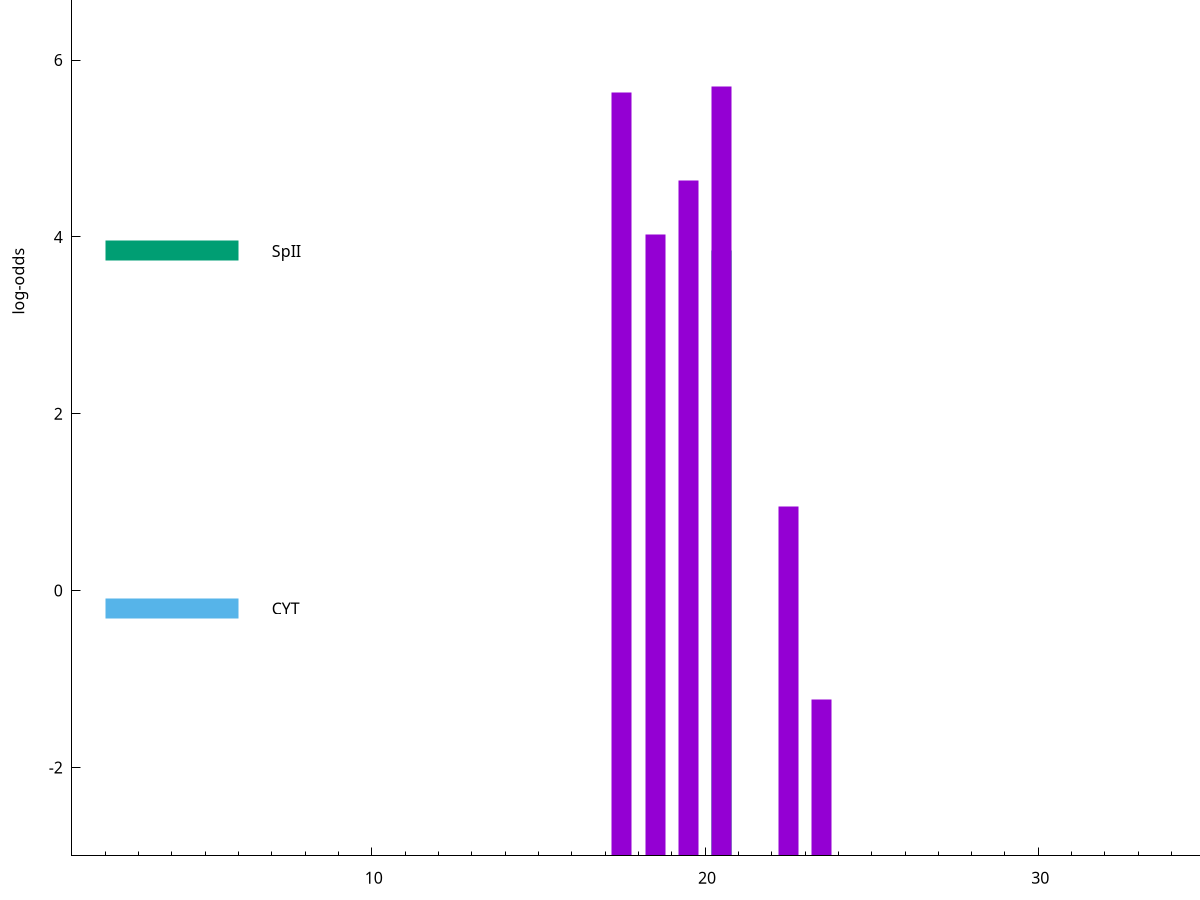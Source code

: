 set title "LipoP predictions for SRR4017925.gff"
set size 2., 1.4
set xrange [1:70] 
set mxtics 10
set yrange [-3:10]
set y2range [0:13]
set ylabel "log-odds"
set term postscript eps color solid "Helvetica" 30
set output "SRR4017925.gff88.eps"
set arrow from 2,7.18799 to 6,7.18799 nohead lt 1 lw 20
set label "SpI" at 7,7.18799
set arrow from 2,3.84098 to 6,3.84098 nohead lt 2 lw 20
set label "SpII" at 7,3.84098
set arrow from 2,-0.200913 to 6,-0.200913 nohead lt 3 lw 20
set label "CYT" at 7,-0.200913
set arrow from 2,7.18799 to 6,7.18799 nohead lt 1 lw 20
set label "SpI" at 7,7.18799
# NOTE: The scores below are the log-odds scores with the threshold
# NOTE: subtracted (a hack to make gnuplot make the histogram all
# NOTE: look nice).
plot "-" axes x1y2 title "" with impulses lt 2 lw 20, "-" axes x1y2 title "" with impulses lt 1 lw 20
20.500000 6.840980
e
20.500000 8.705190
17.500000 8.638020
19.500000 7.640500
18.500000 7.023400
22.500000 3.945664
23.500000 1.770460
e
exit
